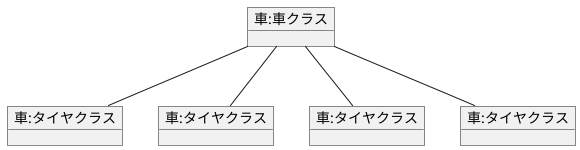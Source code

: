 @startuml 演習３－４
object "車:車クラス" as car{
    
}
object "車:タイヤクラス" as タイヤ1{
    
}
object "車:タイヤクラス" as タイヤ2{
    
}
object "車:タイヤクラス" as タイヤ3{
    
}
object "車:タイヤクラス" as タイヤ4{
    
}
car--タイヤ1
car--タイヤ2
car--タイヤ3
car--タイヤ4

@enduml